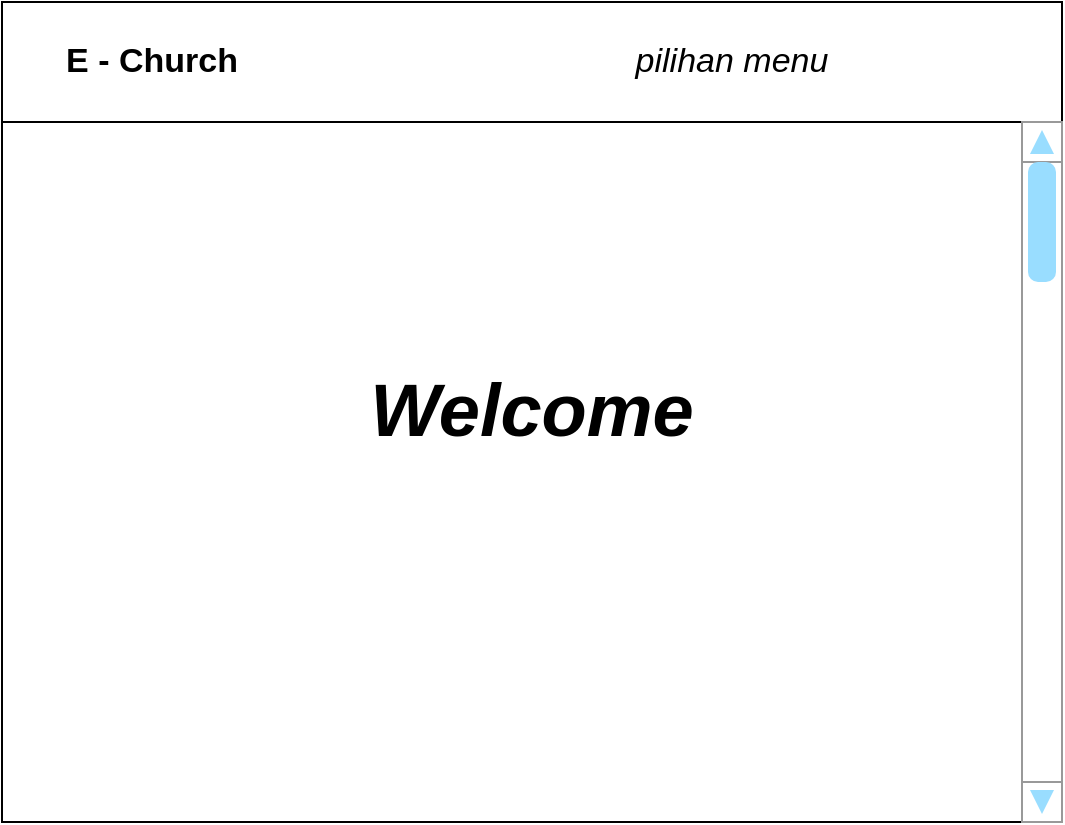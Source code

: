 <mxfile version="20.2.0" type="github" pages="6">
  <diagram name="Page-1" id="2cc2dc42-3aac-f2a9-1cec-7a8b7cbee084">
    <mxGraphModel dx="2420" dy="1318" grid="1" gridSize="10" guides="1" tooltips="1" connect="1" arrows="1" fold="1" page="1" pageScale="1" pageWidth="827" pageHeight="1169" background="none" math="0" shadow="0">
      <root>
        <mxCell id="0" />
        <mxCell id="1" parent="0" />
        <mxCell id="QE1ceX6tZlG83q3leU7i-2" value="" style="rounded=0;whiteSpace=wrap;html=1;" vertex="1" parent="1">
          <mxGeometry x="160" y="140" width="530" height="410" as="geometry" />
        </mxCell>
        <mxCell id="QE1ceX6tZlG83q3leU7i-7" value="&lt;font style=&quot;font-size: 37px;&quot;&gt;Welcome&lt;/font&gt;" style="text;html=1;strokeColor=none;fillColor=none;align=center;verticalAlign=middle;whiteSpace=wrap;rounded=0;fontSize=17;fontStyle=3" vertex="1" parent="1">
          <mxGeometry x="395" y="330" width="60" height="30" as="geometry" />
        </mxCell>
        <mxCell id="QE1ceX6tZlG83q3leU7i-9" value="" style="group" vertex="1" connectable="0" parent="1">
          <mxGeometry x="160" y="140" width="530" height="60" as="geometry" />
        </mxCell>
        <mxCell id="QE1ceX6tZlG83q3leU7i-17" value="" style="group" vertex="1" connectable="0" parent="QE1ceX6tZlG83q3leU7i-9">
          <mxGeometry width="530" height="60" as="geometry" />
        </mxCell>
        <mxCell id="QE1ceX6tZlG83q3leU7i-4" value="" style="rounded=0;whiteSpace=wrap;html=1;" vertex="1" parent="QE1ceX6tZlG83q3leU7i-17">
          <mxGeometry width="530" height="60" as="geometry" />
        </mxCell>
        <mxCell id="QE1ceX6tZlG83q3leU7i-5" value="E - Church" style="text;html=1;strokeColor=none;fillColor=none;align=center;verticalAlign=middle;whiteSpace=wrap;rounded=0;fontSize=17;fontStyle=1" vertex="1" parent="QE1ceX6tZlG83q3leU7i-17">
          <mxGeometry x="30" width="90" height="60" as="geometry" />
        </mxCell>
        <mxCell id="QE1ceX6tZlG83q3leU7i-6" value="pilihan menu" style="text;html=1;strokeColor=none;fillColor=none;align=center;verticalAlign=middle;whiteSpace=wrap;rounded=0;fontSize=17;fontStyle=2" vertex="1" parent="QE1ceX6tZlG83q3leU7i-17">
          <mxGeometry x="290" y="15" width="150" height="30" as="geometry" />
        </mxCell>
        <mxCell id="QE1ceX6tZlG83q3leU7i-24" value="" style="verticalLabelPosition=bottom;shadow=0;dashed=0;align=center;html=1;verticalAlign=top;strokeWidth=1;shape=mxgraph.mockup.navigation.scrollBar;strokeColor=#999999;barPos=100;fillColor2=#99ddff;strokeColor2=none;direction=north;sketch=0;fontSize=37;" vertex="1" parent="1">
          <mxGeometry x="670" y="200" width="20" height="350" as="geometry" />
        </mxCell>
      </root>
    </mxGraphModel>
  </diagram>
  <diagram id="nYueMEr54GXKxaM9sbus" name="Page-2">
    <mxGraphModel dx="1210" dy="659" grid="1" gridSize="10" guides="1" tooltips="1" connect="1" arrows="1" fold="1" page="1" pageScale="1" pageWidth="827" pageHeight="1169" math="0" shadow="0">
      <root>
        <mxCell id="0" />
        <mxCell id="1" parent="0" />
        <mxCell id="xJkJOXk_-eDxV_ymqDWZ-1" value="" style="rounded=0;whiteSpace=wrap;html=1;" vertex="1" parent="1">
          <mxGeometry x="160" y="400" width="530" height="410" as="geometry" />
        </mxCell>
        <mxCell id="xJkJOXk_-eDxV_ymqDWZ-2" value="" style="group" vertex="1" connectable="0" parent="1">
          <mxGeometry x="160" y="400" width="530" height="60" as="geometry" />
        </mxCell>
        <mxCell id="xJkJOXk_-eDxV_ymqDWZ-3" value="" style="group" vertex="1" connectable="0" parent="xJkJOXk_-eDxV_ymqDWZ-2">
          <mxGeometry width="530" height="60" as="geometry" />
        </mxCell>
        <mxCell id="xJkJOXk_-eDxV_ymqDWZ-4" value="" style="rounded=0;whiteSpace=wrap;html=1;" vertex="1" parent="xJkJOXk_-eDxV_ymqDWZ-3">
          <mxGeometry width="530" height="60" as="geometry" />
        </mxCell>
        <mxCell id="xJkJOXk_-eDxV_ymqDWZ-5" value="E - Church" style="text;html=1;strokeColor=none;fillColor=none;align=center;verticalAlign=middle;whiteSpace=wrap;rounded=0;fontSize=17;fontStyle=1" vertex="1" parent="xJkJOXk_-eDxV_ymqDWZ-3">
          <mxGeometry x="30" width="90" height="60" as="geometry" />
        </mxCell>
        <mxCell id="xJkJOXk_-eDxV_ymqDWZ-6" value="pilihan menu" style="text;html=1;strokeColor=none;fillColor=none;align=center;verticalAlign=middle;whiteSpace=wrap;rounded=0;fontSize=17;fontStyle=2" vertex="1" parent="xJkJOXk_-eDxV_ymqDWZ-3">
          <mxGeometry x="290" y="15" width="150" height="30" as="geometry" />
        </mxCell>
        <mxCell id="xJkJOXk_-eDxV_ymqDWZ-7" value="" style="verticalLabelPosition=bottom;shadow=0;dashed=0;align=center;html=1;verticalAlign=top;strokeWidth=1;shape=mxgraph.mockup.navigation.scrollBar;strokeColor=#999999;barPos=57.868;fillColor2=#99ddff;strokeColor2=none;direction=north;sketch=0;fontSize=37;" vertex="1" parent="1">
          <mxGeometry x="670" y="460" width="20" height="350" as="geometry" />
        </mxCell>
        <mxCell id="xJkJOXk_-eDxV_ymqDWZ-8" value="" style="shape=sumEllipse;perimeter=ellipsePerimeter;whiteSpace=wrap;html=1;backgroundOutline=1;sketch=0;fontSize=37;" vertex="1" parent="1">
          <mxGeometry x="210" y="550" width="40" height="40" as="geometry" />
        </mxCell>
        <mxCell id="xJkJOXk_-eDxV_ymqDWZ-9" value="" style="shape=sumEllipse;perimeter=ellipsePerimeter;whiteSpace=wrap;html=1;backgroundOutline=1;sketch=0;fontSize=37;" vertex="1" parent="1">
          <mxGeometry x="340" y="550" width="40" height="40" as="geometry" />
        </mxCell>
        <mxCell id="xJkJOXk_-eDxV_ymqDWZ-10" value="" style="shape=sumEllipse;perimeter=ellipsePerimeter;whiteSpace=wrap;html=1;backgroundOutline=1;sketch=0;fontSize=37;" vertex="1" parent="1">
          <mxGeometry x="460" y="550" width="40" height="40" as="geometry" />
        </mxCell>
        <mxCell id="xJkJOXk_-eDxV_ymqDWZ-11" value="" style="shape=sumEllipse;perimeter=ellipsePerimeter;whiteSpace=wrap;html=1;backgroundOutline=1;sketch=0;fontSize=37;" vertex="1" parent="1">
          <mxGeometry x="580" y="550" width="40" height="40" as="geometry" />
        </mxCell>
        <mxCell id="xJkJOXk_-eDxV_ymqDWZ-12" value="" style="shape=sumEllipse;perimeter=ellipsePerimeter;whiteSpace=wrap;html=1;backgroundOutline=1;sketch=0;fontSize=37;" vertex="1" parent="1">
          <mxGeometry x="285" y="650" width="40" height="40" as="geometry" />
        </mxCell>
        <mxCell id="xJkJOXk_-eDxV_ymqDWZ-13" value="" style="shape=sumEllipse;perimeter=ellipsePerimeter;whiteSpace=wrap;html=1;backgroundOutline=1;sketch=0;fontSize=37;" vertex="1" parent="1">
          <mxGeometry x="405" y="650" width="40" height="40" as="geometry" />
        </mxCell>
        <mxCell id="xJkJOXk_-eDxV_ymqDWZ-14" value="" style="shape=sumEllipse;perimeter=ellipsePerimeter;whiteSpace=wrap;html=1;backgroundOutline=1;sketch=0;fontSize=37;" vertex="1" parent="1">
          <mxGeometry x="525" y="650" width="40" height="40" as="geometry" />
        </mxCell>
        <mxCell id="xJkJOXk_-eDxV_ymqDWZ-15" value="Kegiatan 5" style="text;html=1;strokeColor=none;fillColor=none;align=center;verticalAlign=middle;whiteSpace=wrap;rounded=0;sketch=0;fontSize=17;" vertex="1" parent="1">
          <mxGeometry x="260" y="700" width="90" height="30" as="geometry" />
        </mxCell>
        <mxCell id="xJkJOXk_-eDxV_ymqDWZ-16" value="Kegiatan 6" style="text;html=1;strokeColor=none;fillColor=none;align=center;verticalAlign=middle;whiteSpace=wrap;rounded=0;sketch=0;fontSize=17;" vertex="1" parent="1">
          <mxGeometry x="380" y="700" width="90" height="30" as="geometry" />
        </mxCell>
        <mxCell id="xJkJOXk_-eDxV_ymqDWZ-17" value="Kegiatan 7" style="text;html=1;strokeColor=none;fillColor=none;align=center;verticalAlign=middle;whiteSpace=wrap;rounded=0;sketch=0;fontSize=17;" vertex="1" parent="1">
          <mxGeometry x="500" y="700" width="90" height="30" as="geometry" />
        </mxCell>
        <mxCell id="xJkJOXk_-eDxV_ymqDWZ-18" value="Kegiatan 1" style="text;html=1;strokeColor=none;fillColor=none;align=center;verticalAlign=middle;whiteSpace=wrap;rounded=0;sketch=0;fontSize=17;" vertex="1" parent="1">
          <mxGeometry x="185" y="600" width="90" height="30" as="geometry" />
        </mxCell>
        <mxCell id="xJkJOXk_-eDxV_ymqDWZ-19" value="Kegiatan 2" style="text;html=1;strokeColor=none;fillColor=none;align=center;verticalAlign=middle;whiteSpace=wrap;rounded=0;sketch=0;fontSize=17;" vertex="1" parent="1">
          <mxGeometry x="315" y="600" width="90" height="30" as="geometry" />
        </mxCell>
        <mxCell id="xJkJOXk_-eDxV_ymqDWZ-20" value="Kegiatan 3" style="text;html=1;strokeColor=none;fillColor=none;align=center;verticalAlign=middle;whiteSpace=wrap;rounded=0;sketch=0;fontSize=17;" vertex="1" parent="1">
          <mxGeometry x="435" y="600" width="90" height="30" as="geometry" />
        </mxCell>
        <mxCell id="xJkJOXk_-eDxV_ymqDWZ-21" value="Kegiatan 4" style="text;html=1;strokeColor=none;fillColor=none;align=center;verticalAlign=middle;whiteSpace=wrap;rounded=0;sketch=0;fontSize=17;" vertex="1" parent="1">
          <mxGeometry x="555" y="600" width="90" height="30" as="geometry" />
        </mxCell>
      </root>
    </mxGraphModel>
  </diagram>
  <diagram id="PCYsP7AjJH-Hip-2le-f" name="Page-3">
    <mxGraphModel dx="1729" dy="941" grid="1" gridSize="10" guides="1" tooltips="1" connect="1" arrows="1" fold="1" page="1" pageScale="1" pageWidth="827" pageHeight="1169" math="0" shadow="0">
      <root>
        <mxCell id="0" />
        <mxCell id="1" parent="0" />
        <mxCell id="J4_hWsgVEzsRI1bZrlNL-1" value="" style="rounded=0;whiteSpace=wrap;html=1;" vertex="1" parent="1">
          <mxGeometry x="140" y="180" width="530" height="410" as="geometry" />
        </mxCell>
        <mxCell id="J4_hWsgVEzsRI1bZrlNL-2" value="" style="group" vertex="1" connectable="0" parent="1">
          <mxGeometry x="140" y="180" width="530" height="60" as="geometry" />
        </mxCell>
        <mxCell id="J4_hWsgVEzsRI1bZrlNL-3" value="" style="group" vertex="1" connectable="0" parent="J4_hWsgVEzsRI1bZrlNL-2">
          <mxGeometry width="530" height="60" as="geometry" />
        </mxCell>
        <mxCell id="J4_hWsgVEzsRI1bZrlNL-4" value="" style="rounded=0;whiteSpace=wrap;html=1;" vertex="1" parent="J4_hWsgVEzsRI1bZrlNL-3">
          <mxGeometry width="530" height="60" as="geometry" />
        </mxCell>
        <mxCell id="J4_hWsgVEzsRI1bZrlNL-5" value="E - Church" style="text;html=1;strokeColor=none;fillColor=none;align=center;verticalAlign=middle;whiteSpace=wrap;rounded=0;fontSize=17;fontStyle=1" vertex="1" parent="J4_hWsgVEzsRI1bZrlNL-3">
          <mxGeometry x="30" width="90" height="60" as="geometry" />
        </mxCell>
        <mxCell id="J4_hWsgVEzsRI1bZrlNL-6" value="pilihan menu" style="text;html=1;strokeColor=none;fillColor=none;align=center;verticalAlign=middle;whiteSpace=wrap;rounded=0;fontSize=17;fontStyle=2" vertex="1" parent="J4_hWsgVEzsRI1bZrlNL-3">
          <mxGeometry x="290" y="15" width="150" height="30" as="geometry" />
        </mxCell>
        <mxCell id="J4_hWsgVEzsRI1bZrlNL-7" value="" style="verticalLabelPosition=bottom;shadow=0;dashed=0;align=center;html=1;verticalAlign=top;strokeWidth=1;shape=mxgraph.mockup.navigation.scrollBar;strokeColor=#999999;barPos=4.795;fillColor2=#99ddff;strokeColor2=none;direction=north;sketch=0;fontSize=37;" vertex="1" parent="1">
          <mxGeometry x="650" y="240" width="20" height="350" as="geometry" />
        </mxCell>
        <mxCell id="J4_hWsgVEzsRI1bZrlNL-8" value="" style="rounded=0;whiteSpace=wrap;html=1;sketch=0;fontSize=17;" vertex="1" parent="1">
          <mxGeometry x="190" y="335" width="430" height="160" as="geometry" />
        </mxCell>
        <mxCell id="J4_hWsgVEzsRI1bZrlNL-9" value="Informasi total jemaat dan lokasi terintegrasi" style="text;html=1;strokeColor=none;fillColor=none;align=center;verticalAlign=middle;whiteSpace=wrap;rounded=0;sketch=0;fontSize=37;fontStyle=0" vertex="1" parent="1">
          <mxGeometry x="210" y="350" width="390" height="130" as="geometry" />
        </mxCell>
      </root>
    </mxGraphModel>
  </diagram>
  <diagram id="QgdWtddhL4GYS0XSkcwm" name="Page-4">
    <mxGraphModel dx="1424" dy="775" grid="1" gridSize="10" guides="1" tooltips="1" connect="1" arrows="1" fold="1" page="1" pageScale="1" pageWidth="827" pageHeight="1169" math="0" shadow="0">
      <root>
        <mxCell id="0" />
        <mxCell id="1" parent="0" />
        <mxCell id="_TXB5gCKhwsM7NN6ektI-1" value="" style="rounded=0;whiteSpace=wrap;html=1;" vertex="1" parent="1">
          <mxGeometry x="149" y="170" width="530" height="410" as="geometry" />
        </mxCell>
        <mxCell id="_TXB5gCKhwsM7NN6ektI-2" value="" style="group" vertex="1" connectable="0" parent="1">
          <mxGeometry x="149" y="170" width="530" height="60" as="geometry" />
        </mxCell>
        <mxCell id="_TXB5gCKhwsM7NN6ektI-3" value="" style="group" vertex="1" connectable="0" parent="_TXB5gCKhwsM7NN6ektI-2">
          <mxGeometry width="530" height="60" as="geometry" />
        </mxCell>
        <mxCell id="_TXB5gCKhwsM7NN6ektI-4" value="" style="rounded=0;whiteSpace=wrap;html=1;" vertex="1" parent="_TXB5gCKhwsM7NN6ektI-3">
          <mxGeometry width="530" height="60" as="geometry" />
        </mxCell>
        <mxCell id="_TXB5gCKhwsM7NN6ektI-5" value="E - Church" style="text;html=1;strokeColor=none;fillColor=none;align=center;verticalAlign=middle;whiteSpace=wrap;rounded=0;fontSize=17;fontStyle=1" vertex="1" parent="_TXB5gCKhwsM7NN6ektI-3">
          <mxGeometry x="30" width="90" height="60" as="geometry" />
        </mxCell>
        <mxCell id="_TXB5gCKhwsM7NN6ektI-6" value="&lt;span style=&quot;font-style: normal;&quot;&gt;Lokasi&lt;/span&gt;" style="text;html=1;strokeColor=none;fillColor=none;align=center;verticalAlign=middle;whiteSpace=wrap;rounded=0;fontSize=17;fontStyle=2" vertex="1" parent="_TXB5gCKhwsM7NN6ektI-3">
          <mxGeometry x="310" y="17.5" width="150" height="30" as="geometry" />
        </mxCell>
        <mxCell id="fk20nkBI6o4c2V4YMAqo-1" value="" style="shape=actor;whiteSpace=wrap;html=1;sketch=0;fontSize=37;" vertex="1" parent="_TXB5gCKhwsM7NN6ektI-3">
          <mxGeometry x="440" y="12.5" width="30" height="35" as="geometry" />
        </mxCell>
        <mxCell id="_TXB5gCKhwsM7NN6ektI-7" value="" style="verticalLabelPosition=bottom;shadow=0;dashed=0;align=center;html=1;verticalAlign=top;strokeWidth=1;shape=mxgraph.mockup.navigation.scrollBar;strokeColor=#999999;barPos=100;fillColor2=#99ddff;strokeColor2=none;direction=north;sketch=0;fontSize=37;" vertex="1" parent="1">
          <mxGeometry x="659" y="230" width="20" height="350" as="geometry" />
        </mxCell>
        <mxCell id="0tvADdSxL2NtGFvz8HyH-1" value="&lt;font style=&quot;font-size: 37px;&quot;&gt;Welcome&lt;/font&gt;" style="text;html=1;strokeColor=none;fillColor=none;align=center;verticalAlign=middle;whiteSpace=wrap;rounded=0;fontSize=17;fontStyle=3" vertex="1" parent="1">
          <mxGeometry x="384" y="360" width="60" height="30" as="geometry" />
        </mxCell>
      </root>
    </mxGraphModel>
  </diagram>
  <diagram id="KW3qAC1XYBrlgCCSv5UB" name="Page-5">
    <mxGraphModel dx="1052" dy="573" grid="1" gridSize="10" guides="1" tooltips="1" connect="1" arrows="1" fold="1" page="1" pageScale="1" pageWidth="827" pageHeight="1169" math="0" shadow="0">
      <root>
        <mxCell id="0" />
        <mxCell id="1" parent="0" />
        <mxCell id="6aAKipHNgVSpZBWwjPip-1" value="" style="rounded=0;whiteSpace=wrap;html=1;" vertex="1" parent="1">
          <mxGeometry x="149" y="170" width="530" height="410" as="geometry" />
        </mxCell>
        <mxCell id="6aAKipHNgVSpZBWwjPip-2" value="" style="group" vertex="1" connectable="0" parent="1">
          <mxGeometry x="149" y="170" width="530" height="60" as="geometry" />
        </mxCell>
        <mxCell id="6aAKipHNgVSpZBWwjPip-3" value="" style="group" vertex="1" connectable="0" parent="6aAKipHNgVSpZBWwjPip-2">
          <mxGeometry width="530" height="60" as="geometry" />
        </mxCell>
        <mxCell id="6aAKipHNgVSpZBWwjPip-4" value="" style="rounded=0;whiteSpace=wrap;html=1;" vertex="1" parent="6aAKipHNgVSpZBWwjPip-3">
          <mxGeometry width="530" height="60" as="geometry" />
        </mxCell>
        <mxCell id="6aAKipHNgVSpZBWwjPip-5" value="E - Church" style="text;html=1;strokeColor=none;fillColor=none;align=center;verticalAlign=middle;whiteSpace=wrap;rounded=0;fontSize=17;fontStyle=1" vertex="1" parent="6aAKipHNgVSpZBWwjPip-3">
          <mxGeometry x="30" width="90" height="60" as="geometry" />
        </mxCell>
        <mxCell id="6aAKipHNgVSpZBWwjPip-10" value="" style="shape=singleArrow;direction=west;whiteSpace=wrap;html=1;sketch=0;fontSize=37;" vertex="1" parent="6aAKipHNgVSpZBWwjPip-3">
          <mxGeometry x="451" y="15" width="30" height="30" as="geometry" />
        </mxCell>
        <mxCell id="6aAKipHNgVSpZBWwjPip-8" value="" style="verticalLabelPosition=bottom;shadow=0;dashed=0;align=center;html=1;verticalAlign=top;strokeWidth=1;shape=mxgraph.mockup.navigation.scrollBar;strokeColor=#999999;barPos=100;fillColor2=#99ddff;strokeColor2=none;direction=north;sketch=0;fontSize=37;" vertex="1" parent="1">
          <mxGeometry x="659" y="230" width="20" height="350" as="geometry" />
        </mxCell>
        <mxCell id="6aAKipHNgVSpZBWwjPip-11" value="" style="strokeWidth=1;shadow=0;dashed=0;align=center;html=1;shape=mxgraph.mockup.forms.rrect;rSize=0;strokeColor=#999999;fillColor=#ffffff;sketch=0;fontSize=37;" vertex="1" parent="1">
          <mxGeometry x="314" y="250" width="200" height="300" as="geometry" />
        </mxCell>
        <mxCell id="6aAKipHNgVSpZBWwjPip-12" value="Login" style="strokeWidth=1;shadow=0;dashed=0;align=center;html=1;shape=mxgraph.mockup.forms.anchor;fontSize=12;fontColor=#666666;align=left;resizeWidth=1;spacingLeft=0;sketch=0;" vertex="1" parent="6aAKipHNgVSpZBWwjPip-11">
          <mxGeometry width="40" height="20" relative="1" as="geometry">
            <mxPoint x="80" y="10" as="offset" />
          </mxGeometry>
        </mxCell>
        <mxCell id="6aAKipHNgVSpZBWwjPip-13" value="" style="shape=line;strokeColor=#ddeeff;strokeWidth=2;html=1;resizeWidth=1;sketch=0;fontSize=37;" vertex="1" parent="6aAKipHNgVSpZBWwjPip-11">
          <mxGeometry width="180" height="10" relative="1" as="geometry">
            <mxPoint x="10" y="30" as="offset" />
          </mxGeometry>
        </mxCell>
        <mxCell id="6aAKipHNgVSpZBWwjPip-14" value="Email :" style="strokeWidth=1;shadow=0;dashed=0;align=center;html=1;shape=mxgraph.mockup.forms.anchor;fontSize=12;fontColor=#666666;align=left;resizeWidth=1;spacingLeft=0;sketch=0;" vertex="1" parent="6aAKipHNgVSpZBWwjPip-11">
          <mxGeometry width="100" height="20" relative="1" as="geometry">
            <mxPoint x="26" y="40" as="offset" />
          </mxGeometry>
        </mxCell>
        <mxCell id="6aAKipHNgVSpZBWwjPip-15" value="" style="strokeWidth=1;shadow=0;dashed=0;align=center;html=1;shape=mxgraph.mockup.forms.rrect;rSize=0;strokeColor=#999999;fontColor=#666666;align=left;spacingLeft=5;resizeWidth=1;sketch=0;fontSize=37;" vertex="1" parent="6aAKipHNgVSpZBWwjPip-11">
          <mxGeometry width="150" height="25" relative="1" as="geometry">
            <mxPoint x="25" y="60" as="offset" />
          </mxGeometry>
        </mxCell>
        <mxCell id="6aAKipHNgVSpZBWwjPip-16" value="Kata Sandi :" style="strokeWidth=1;shadow=0;dashed=0;align=center;html=1;shape=mxgraph.mockup.forms.anchor;fontSize=12;fontColor=#666666;align=left;resizeWidth=1;spacingLeft=0;sketch=0;" vertex="1" parent="6aAKipHNgVSpZBWwjPip-11">
          <mxGeometry width="100" height="20" relative="1" as="geometry">
            <mxPoint x="26" y="95" as="offset" />
          </mxGeometry>
        </mxCell>
        <mxCell id="6aAKipHNgVSpZBWwjPip-17" value="&lt;font style=&quot;font-size: 25px;&quot;&gt;********&lt;/font&gt;" style="strokeWidth=1;shadow=0;dashed=0;align=center;html=1;shape=mxgraph.mockup.forms.rrect;rSize=0;strokeColor=#999999;fontColor=#666666;align=left;spacingLeft=5;resizeWidth=1;sketch=0;fontSize=37;" vertex="1" parent="6aAKipHNgVSpZBWwjPip-11">
          <mxGeometry width="150" height="25" relative="1" as="geometry">
            <mxPoint x="25" y="115" as="offset" />
          </mxGeometry>
        </mxCell>
        <mxCell id="6aAKipHNgVSpZBWwjPip-18" value="Masuk" style="strokeWidth=1;shadow=0;dashed=0;align=center;html=1;shape=mxgraph.mockup.forms.rrect;rSize=5;strokeColor=none;fontColor=#ffffff;fillColor=#66bbff;fontSize=16;fontStyle=1;sketch=0;" vertex="1" parent="6aAKipHNgVSpZBWwjPip-11">
          <mxGeometry y="1" width="80" height="30" relative="1" as="geometry">
            <mxPoint x="60" y="-150" as="offset" />
          </mxGeometry>
        </mxCell>
        <mxCell id="6aAKipHNgVSpZBWwjPip-20" value="" style="shape=line;strokeColor=#ddeeff;strokeWidth=2;html=1;resizeWidth=1;sketch=0;fontSize=37;" vertex="1" parent="6aAKipHNgVSpZBWwjPip-11">
          <mxGeometry y="1" width="180" height="10" relative="1" as="geometry">
            <mxPoint x="10" y="-110" as="offset" />
          </mxGeometry>
        </mxCell>
        <mxCell id="6aAKipHNgVSpZBWwjPip-22" value="Daftar" style="strokeWidth=1;shadow=0;dashed=0;align=center;html=1;shape=mxgraph.mockup.forms.rrect;rSize=5;strokeColor=none;fontColor=#ffffff;fillColor=#66bbff;fontSize=16;fontStyle=1;sketch=0;" vertex="1" parent="6aAKipHNgVSpZBWwjPip-11">
          <mxGeometry y="1" width="80" height="30" relative="1" as="geometry">
            <mxPoint x="60" y="-90" as="offset" />
          </mxGeometry>
        </mxCell>
      </root>
    </mxGraphModel>
  </diagram>
  <diagram id="530LDVEy84BbD6Zw2YuN" name="Page-6">
    <mxGraphModel dx="2017" dy="1098" grid="1" gridSize="10" guides="1" tooltips="1" connect="1" arrows="1" fold="1" page="1" pageScale="1" pageWidth="827" pageHeight="1169" math="0" shadow="0">
      <root>
        <mxCell id="0" />
        <mxCell id="1" parent="0" />
        <mxCell id="poQ9oGjLGPg4WKKm8NbC-1" value="" style="rounded=0;whiteSpace=wrap;html=1;" vertex="1" parent="1">
          <mxGeometry x="210" y="90" width="530" height="780" as="geometry" />
        </mxCell>
        <mxCell id="poQ9oGjLGPg4WKKm8NbC-2" value="" style="group" vertex="1" connectable="0" parent="1">
          <mxGeometry x="210" y="90" width="530" height="60" as="geometry" />
        </mxCell>
        <mxCell id="poQ9oGjLGPg4WKKm8NbC-3" value="" style="group" vertex="1" connectable="0" parent="poQ9oGjLGPg4WKKm8NbC-2">
          <mxGeometry width="530" height="60" as="geometry" />
        </mxCell>
        <mxCell id="poQ9oGjLGPg4WKKm8NbC-4" value="" style="rounded=0;whiteSpace=wrap;html=1;" vertex="1" parent="poQ9oGjLGPg4WKKm8NbC-3">
          <mxGeometry width="530" height="60" as="geometry" />
        </mxCell>
        <mxCell id="poQ9oGjLGPg4WKKm8NbC-5" value="E - Church" style="text;html=1;strokeColor=none;fillColor=none;align=center;verticalAlign=middle;whiteSpace=wrap;rounded=0;fontSize=17;fontStyle=1" vertex="1" parent="poQ9oGjLGPg4WKKm8NbC-3">
          <mxGeometry x="30" width="90" height="60" as="geometry" />
        </mxCell>
        <mxCell id="poQ9oGjLGPg4WKKm8NbC-6" value="" style="shape=singleArrow;direction=west;whiteSpace=wrap;html=1;sketch=0;fontSize=37;" vertex="1" parent="poQ9oGjLGPg4WKKm8NbC-3">
          <mxGeometry x="451" y="15" width="30" height="30" as="geometry" />
        </mxCell>
        <mxCell id="poQ9oGjLGPg4WKKm8NbC-7" value="" style="verticalLabelPosition=bottom;shadow=0;dashed=0;align=center;html=1;verticalAlign=top;strokeWidth=1;shape=mxgraph.mockup.navigation.scrollBar;strokeColor=#999999;barPos=100;fillColor2=#99ddff;strokeColor2=none;direction=north;sketch=0;fontSize=37;" vertex="1" parent="1">
          <mxGeometry x="720" y="150" width="20" height="350" as="geometry" />
        </mxCell>
        <mxCell id="poQ9oGjLGPg4WKKm8NbC-8" value="" style="strokeWidth=1;shadow=0;dashed=0;align=center;html=1;shape=mxgraph.mockup.forms.rrect;rSize=0;strokeColor=#999999;fillColor=#ffffff;sketch=0;fontSize=37;" vertex="1" parent="1">
          <mxGeometry x="290" y="170" width="340" height="670" as="geometry" />
        </mxCell>
        <mxCell id="poQ9oGjLGPg4WKKm8NbC-9" value="Daftar" style="strokeWidth=1;shadow=0;dashed=0;align=center;html=1;shape=mxgraph.mockup.forms.anchor;fontSize=18;fontColor=#666666;align=left;resizeWidth=1;spacingLeft=0;sketch=0;fontStyle=1" vertex="1" parent="poQ9oGjLGPg4WKKm8NbC-8">
          <mxGeometry width="41.212" height="20" relative="1" as="geometry">
            <mxPoint x="140" y="10" as="offset" />
          </mxGeometry>
        </mxCell>
        <mxCell id="poQ9oGjLGPg4WKKm8NbC-10" value="" style="shape=line;strokeColor=#ddeeff;strokeWidth=2;html=1;resizeWidth=1;sketch=0;fontSize=37;" vertex="1" parent="poQ9oGjLGPg4WKKm8NbC-8">
          <mxGeometry width="306.0" height="10" relative="1" as="geometry">
            <mxPoint x="10" y="30" as="offset" />
          </mxGeometry>
        </mxCell>
        <mxCell id="poQ9oGjLGPg4WKKm8NbC-11" value="Nama :" style="strokeWidth=1;shadow=0;dashed=0;align=center;html=1;shape=mxgraph.mockup.forms.anchor;fontSize=12;fontColor=#666666;align=left;resizeWidth=1;spacingLeft=0;sketch=0;" vertex="1" parent="poQ9oGjLGPg4WKKm8NbC-8">
          <mxGeometry width="170.0" height="20" relative="1" as="geometry">
            <mxPoint x="30" y="40" as="offset" />
          </mxGeometry>
        </mxCell>
        <mxCell id="poQ9oGjLGPg4WKKm8NbC-12" value="" style="strokeWidth=1;shadow=0;dashed=0;align=center;html=1;shape=mxgraph.mockup.forms.rrect;rSize=0;strokeColor=#999999;fontColor=#666666;align=left;spacingLeft=5;resizeWidth=1;sketch=0;fontSize=37;" vertex="1" parent="poQ9oGjLGPg4WKKm8NbC-8">
          <mxGeometry width="278.182" height="25" relative="1" as="geometry">
            <mxPoint x="30" y="60" as="offset" />
          </mxGeometry>
        </mxCell>
        <mxCell id="poQ9oGjLGPg4WKKm8NbC-13" value="TTL" style="strokeWidth=1;shadow=0;dashed=0;align=center;html=1;shape=mxgraph.mockup.forms.anchor;fontSize=12;fontColor=#666666;align=left;resizeWidth=1;spacingLeft=0;sketch=0;" vertex="1" parent="poQ9oGjLGPg4WKKm8NbC-8">
          <mxGeometry width="170.0" height="20" relative="1" as="geometry">
            <mxPoint x="30" y="95" as="offset" />
          </mxGeometry>
        </mxCell>
        <mxCell id="poQ9oGjLGPg4WKKm8NbC-14" value="&lt;font style=&quot;font-size: 25px;&quot;&gt;********&lt;/font&gt;" style="strokeWidth=1;shadow=0;dashed=0;align=center;html=1;shape=mxgraph.mockup.forms.rrect;rSize=0;strokeColor=#999999;fontColor=#666666;align=left;spacingLeft=5;resizeWidth=1;sketch=0;fontSize=37;" vertex="1" parent="poQ9oGjLGPg4WKKm8NbC-8">
          <mxGeometry width="280" height="25" relative="1" as="geometry">
            <mxPoint x="31" y="115" as="offset" />
          </mxGeometry>
        </mxCell>
        <mxCell id="poQ9oGjLGPg4WKKm8NbC-15" value="Masuk" style="strokeWidth=1;shadow=0;dashed=0;align=center;html=1;shape=mxgraph.mockup.forms.rrect;rSize=5;strokeColor=none;fontColor=#ffffff;fillColor=#66bbff;fontSize=16;fontStyle=1;sketch=0;" vertex="1" parent="poQ9oGjLGPg4WKKm8NbC-8">
          <mxGeometry y="1" width="80" height="30" relative="1" as="geometry">
            <mxPoint x="190" y="-90" as="offset" />
          </mxGeometry>
        </mxCell>
        <mxCell id="poQ9oGjLGPg4WKKm8NbC-16" value="" style="shape=line;strokeColor=#ddeeff;strokeWidth=2;html=1;resizeWidth=1;sketch=0;fontSize=37;" vertex="1" parent="poQ9oGjLGPg4WKKm8NbC-8">
          <mxGeometry y="1" width="306.0" height="10" relative="1" as="geometry">
            <mxPoint x="10" y="-110" as="offset" />
          </mxGeometry>
        </mxCell>
        <mxCell id="poQ9oGjLGPg4WKKm8NbC-17" value="Daftar" style="strokeWidth=1;shadow=0;dashed=0;align=center;html=1;shape=mxgraph.mockup.forms.rrect;rSize=5;strokeColor=none;fontColor=#ffffff;fillColor=#66bbff;fontSize=16;fontStyle=1;sketch=0;" vertex="1" parent="poQ9oGjLGPg4WKKm8NbC-8">
          <mxGeometry y="1" width="80" height="30" relative="1" as="geometry">
            <mxPoint x="60" y="-90" as="offset" />
          </mxGeometry>
        </mxCell>
        <mxCell id="poQ9oGjLGPg4WKKm8NbC-20" value="MAPS" style="whiteSpace=wrap;html=1;aspect=fixed;sketch=0;fontSize=18;" vertex="1" parent="poQ9oGjLGPg4WKKm8NbC-8">
          <mxGeometry x="29.996" y="250" width="280" height="280" as="geometry" />
        </mxCell>
        <mxCell id="poQ9oGjLGPg4WKKm8NbC-21" value="" style="strokeWidth=1;shadow=0;dashed=0;align=center;html=1;shape=mxgraph.mockup.forms.rrect;rSize=0;strokeColor=#999999;fontColor=#666666;align=left;spacingLeft=5;resizeWidth=1;sketch=0;fontSize=37;" vertex="1" parent="poQ9oGjLGPg4WKKm8NbC-8">
          <mxGeometry x="30" y="160" width="278.182" height="25" as="geometry" />
        </mxCell>
        <mxCell id="poQ9oGjLGPg4WKKm8NbC-22" value="" style="strokeWidth=1;shadow=0;dashed=0;align=center;html=1;shape=mxgraph.mockup.forms.rrect;rSize=0;strokeColor=#999999;fontColor=#666666;align=left;spacingLeft=5;resizeWidth=1;sketch=0;fontSize=37;" vertex="1" parent="poQ9oGjLGPg4WKKm8NbC-8">
          <mxGeometry x="30" y="210" width="278.182" height="25" as="geometry" />
        </mxCell>
      </root>
    </mxGraphModel>
  </diagram>
</mxfile>
